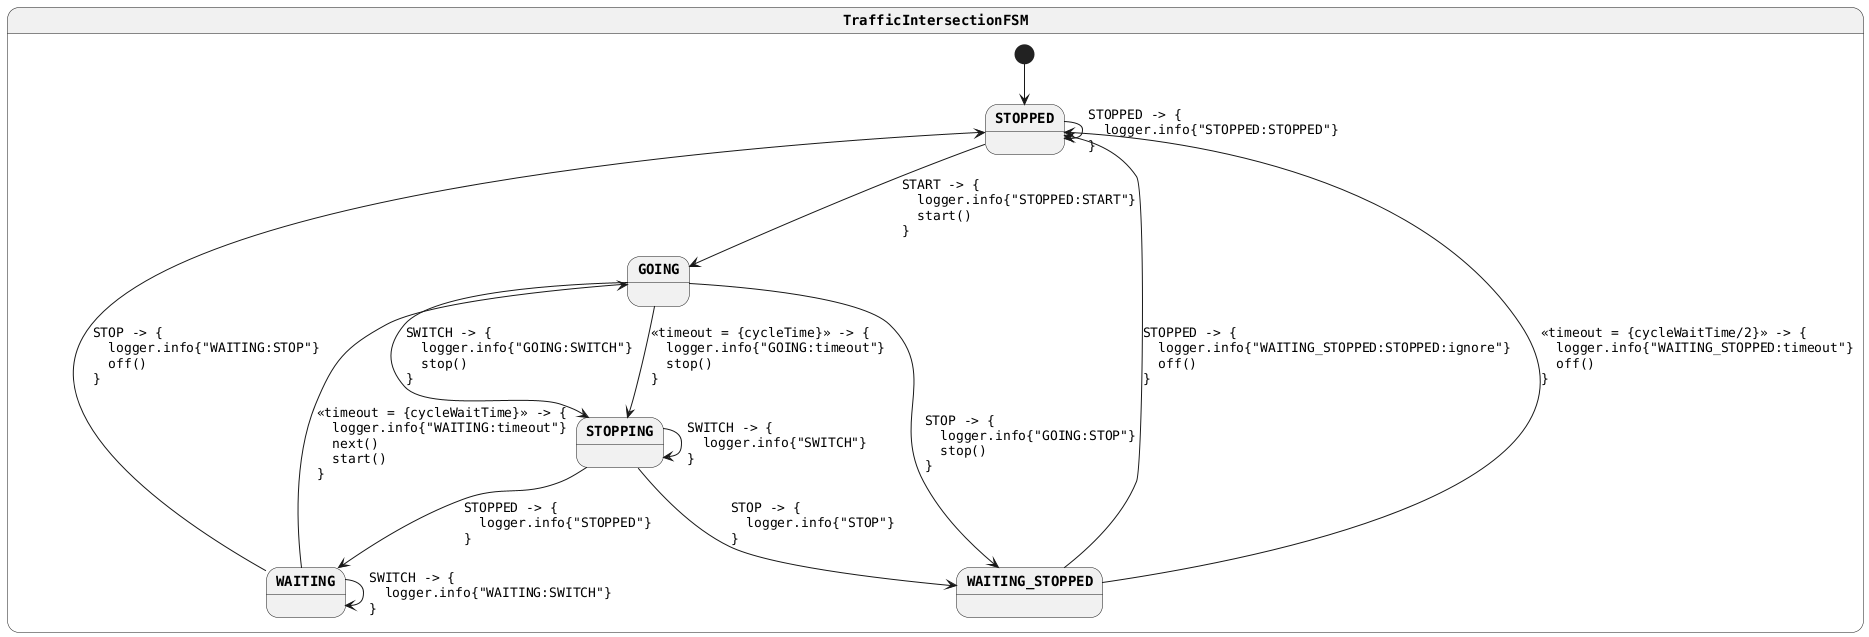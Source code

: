@startuml
skinparam monochrome true
skinparam StateFontName Helvetica
skinparam defaultFontName Monospaced
skinparam defaultFontStyle Bold
skinparam state {
    FontStyle Bold
}
state TrafficIntersectionFSM {
[*] --> STOPPED
STOPPED --> GOING : START -> {\l  logger.info{"STOPPED:START"}\l  start()\l}
STOPPED --> STOPPED : STOPPED -> {\l  logger.info{"STOPPED:STOPPED"}\l}
GOING --> STOPPING : <<timeout = {cycleTime}>> -> {\l  logger.info{"GOING:timeout"}\l  stop()\l}
GOING --> STOPPING : SWITCH -> {\l  logger.info{"GOING:SWITCH"}\l  stop()\l}
GOING --> WAITING_STOPPED : STOP -> {\l  logger.info{"GOING:STOP"}\l  stop()\l}
STOPPING --> WAITING : STOPPED -> {\l  logger.info{"STOPPED"}\l}
STOPPING --> STOPPING : SWITCH -> {\l  logger.info{"SWITCH"}\l}
STOPPING --> WAITING_STOPPED : STOP -> {\l  logger.info{"STOP"}\l}
WAITING --> GOING : <<timeout = {cycleWaitTime}>> -> {\l  logger.info{"WAITING:timeout"}\l  next()\l  start()\l}
WAITING --> WAITING : SWITCH -> {\l  logger.info{"WAITING:SWITCH"}\l}
WAITING --> STOPPED : STOP -> {\l  logger.info{"WAITING:STOP"}\l  off()\l}
WAITING_STOPPED --> STOPPED : <<timeout = {cycleWaitTime/2}>> -> {\l  logger.info{"WAITING_STOPPED:timeout"}\l  off()\l}
WAITING_STOPPED --> STOPPED : STOPPED -> {\l  logger.info{"WAITING_STOPPED:STOPPED:ignore"}\l  off()\l}
}
@enduml
